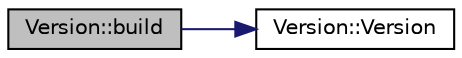 digraph "Version::build"
{
 // LATEX_PDF_SIZE
  edge [fontname="Helvetica",fontsize="10",labelfontname="Helvetica",labelfontsize="10"];
  node [fontname="Helvetica",fontsize="10",shape=record];
  rankdir="LR";
  Node1 [label="Version::build",height=0.2,width=0.4,color="black", fillcolor="grey75", style="filled", fontcolor="black",tooltip=" "];
  Node1 -> Node2 [color="midnightblue",fontsize="10",style="solid",fontname="Helvetica"];
  Node2 [label="Version::Version",height=0.2,width=0.4,color="black", fillcolor="white", style="filled",URL="$class_version.html#ab6d1685b5db0c35bce8bb877913e34e8",tooltip=" "];
}
